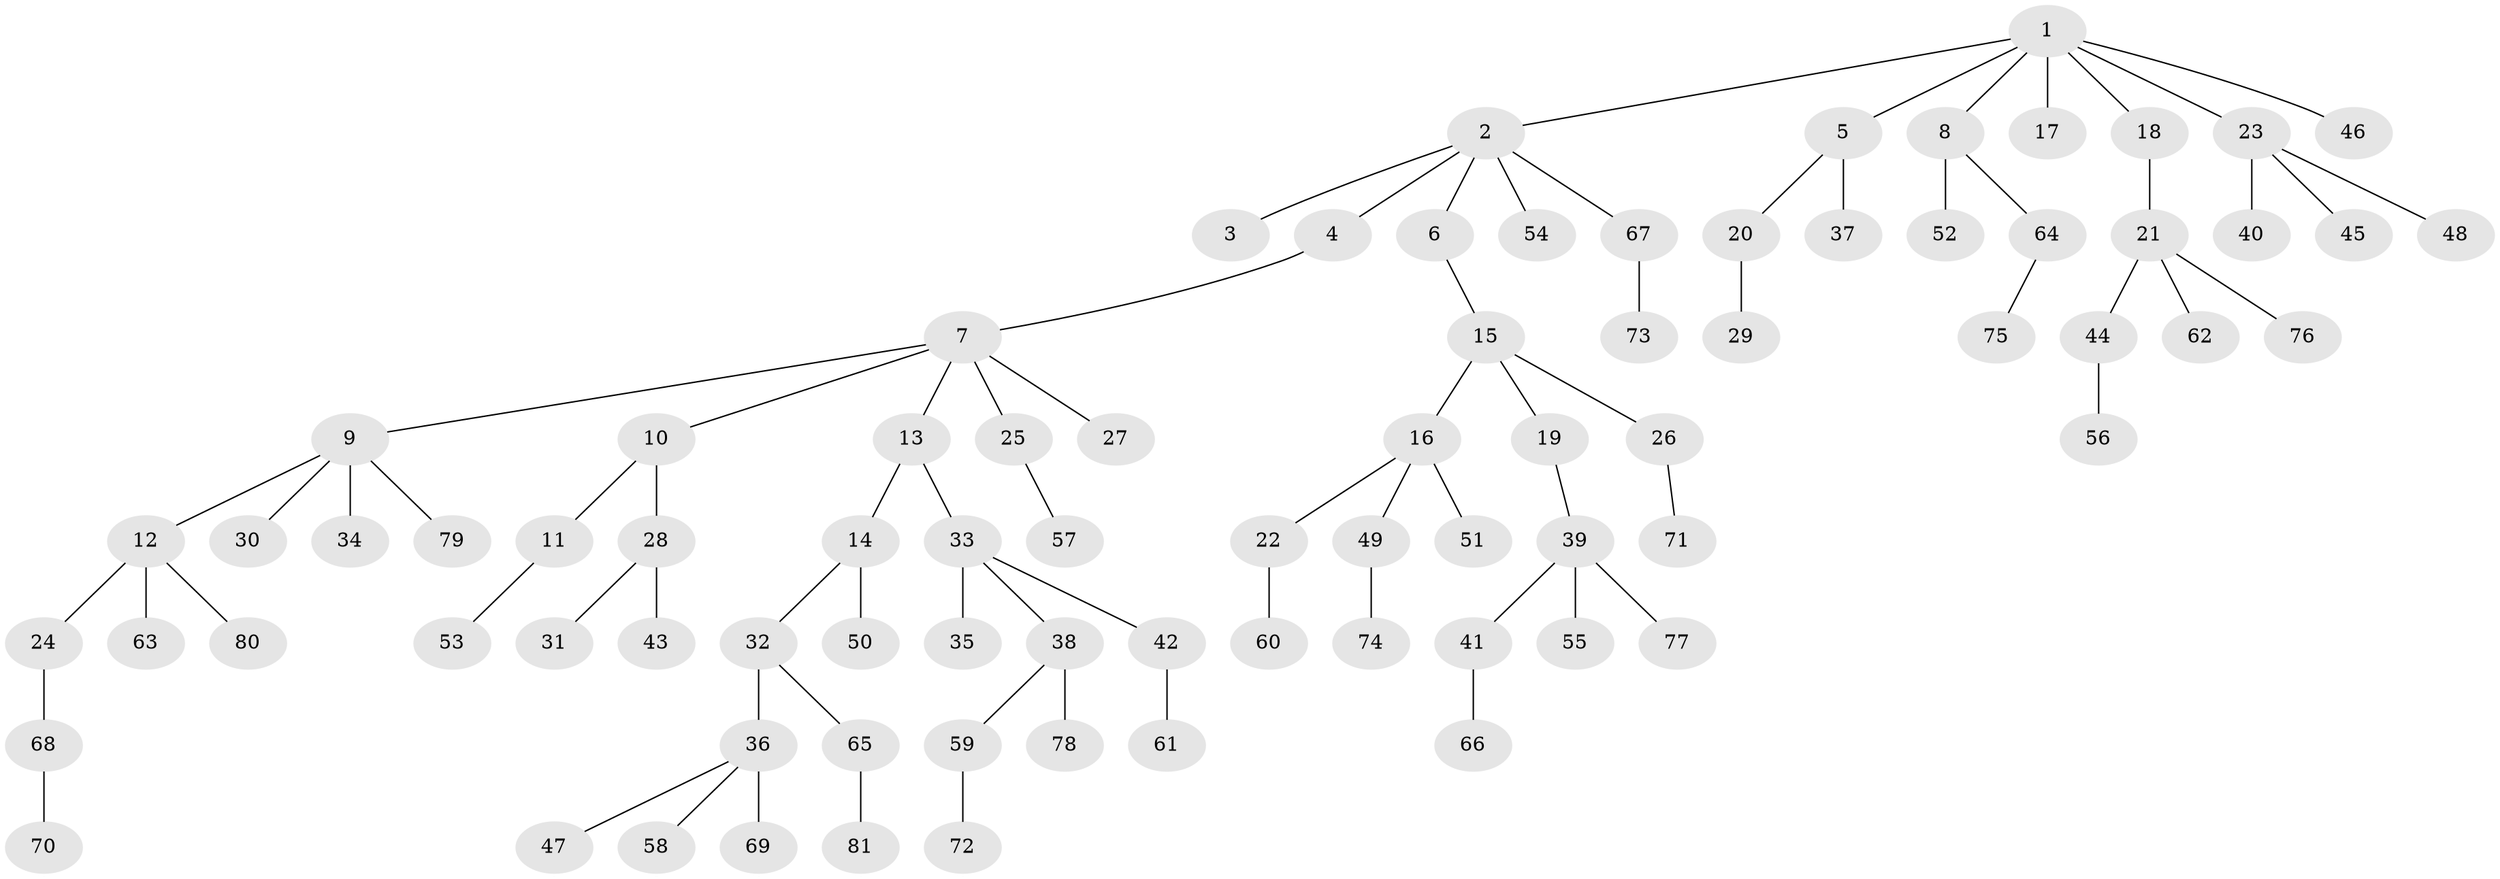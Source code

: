 // Generated by graph-tools (version 1.1) at 2025/50/03/09/25 03:50:25]
// undirected, 81 vertices, 80 edges
graph export_dot {
graph [start="1"]
  node [color=gray90,style=filled];
  1;
  2;
  3;
  4;
  5;
  6;
  7;
  8;
  9;
  10;
  11;
  12;
  13;
  14;
  15;
  16;
  17;
  18;
  19;
  20;
  21;
  22;
  23;
  24;
  25;
  26;
  27;
  28;
  29;
  30;
  31;
  32;
  33;
  34;
  35;
  36;
  37;
  38;
  39;
  40;
  41;
  42;
  43;
  44;
  45;
  46;
  47;
  48;
  49;
  50;
  51;
  52;
  53;
  54;
  55;
  56;
  57;
  58;
  59;
  60;
  61;
  62;
  63;
  64;
  65;
  66;
  67;
  68;
  69;
  70;
  71;
  72;
  73;
  74;
  75;
  76;
  77;
  78;
  79;
  80;
  81;
  1 -- 2;
  1 -- 5;
  1 -- 8;
  1 -- 17;
  1 -- 18;
  1 -- 23;
  1 -- 46;
  2 -- 3;
  2 -- 4;
  2 -- 6;
  2 -- 54;
  2 -- 67;
  4 -- 7;
  5 -- 20;
  5 -- 37;
  6 -- 15;
  7 -- 9;
  7 -- 10;
  7 -- 13;
  7 -- 25;
  7 -- 27;
  8 -- 52;
  8 -- 64;
  9 -- 12;
  9 -- 30;
  9 -- 34;
  9 -- 79;
  10 -- 11;
  10 -- 28;
  11 -- 53;
  12 -- 24;
  12 -- 63;
  12 -- 80;
  13 -- 14;
  13 -- 33;
  14 -- 32;
  14 -- 50;
  15 -- 16;
  15 -- 19;
  15 -- 26;
  16 -- 22;
  16 -- 49;
  16 -- 51;
  18 -- 21;
  19 -- 39;
  20 -- 29;
  21 -- 44;
  21 -- 62;
  21 -- 76;
  22 -- 60;
  23 -- 40;
  23 -- 45;
  23 -- 48;
  24 -- 68;
  25 -- 57;
  26 -- 71;
  28 -- 31;
  28 -- 43;
  32 -- 36;
  32 -- 65;
  33 -- 35;
  33 -- 38;
  33 -- 42;
  36 -- 47;
  36 -- 58;
  36 -- 69;
  38 -- 59;
  38 -- 78;
  39 -- 41;
  39 -- 55;
  39 -- 77;
  41 -- 66;
  42 -- 61;
  44 -- 56;
  49 -- 74;
  59 -- 72;
  64 -- 75;
  65 -- 81;
  67 -- 73;
  68 -- 70;
}
